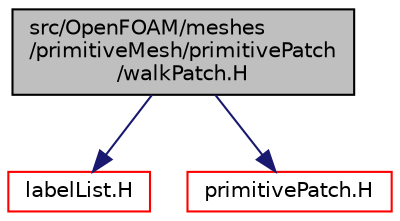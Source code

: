 digraph "src/OpenFOAM/meshes/primitiveMesh/primitivePatch/walkPatch.H"
{
  bgcolor="transparent";
  edge [fontname="Helvetica",fontsize="10",labelfontname="Helvetica",labelfontsize="10"];
  node [fontname="Helvetica",fontsize="10",shape=record];
  Node0 [label="src/OpenFOAM/meshes\l/primitiveMesh/primitivePatch\l/walkPatch.H",height=0.2,width=0.4,color="black", fillcolor="grey75", style="filled", fontcolor="black"];
  Node0 -> Node1 [color="midnightblue",fontsize="10",style="solid",fontname="Helvetica"];
  Node1 [label="labelList.H",height=0.2,width=0.4,color="red",URL="$a13154.html"];
  Node0 -> Node62 [color="midnightblue",fontsize="10",style="solid",fontname="Helvetica"];
  Node62 [label="primitivePatch.H",height=0.2,width=0.4,color="red",URL="$a12767.html"];
}
